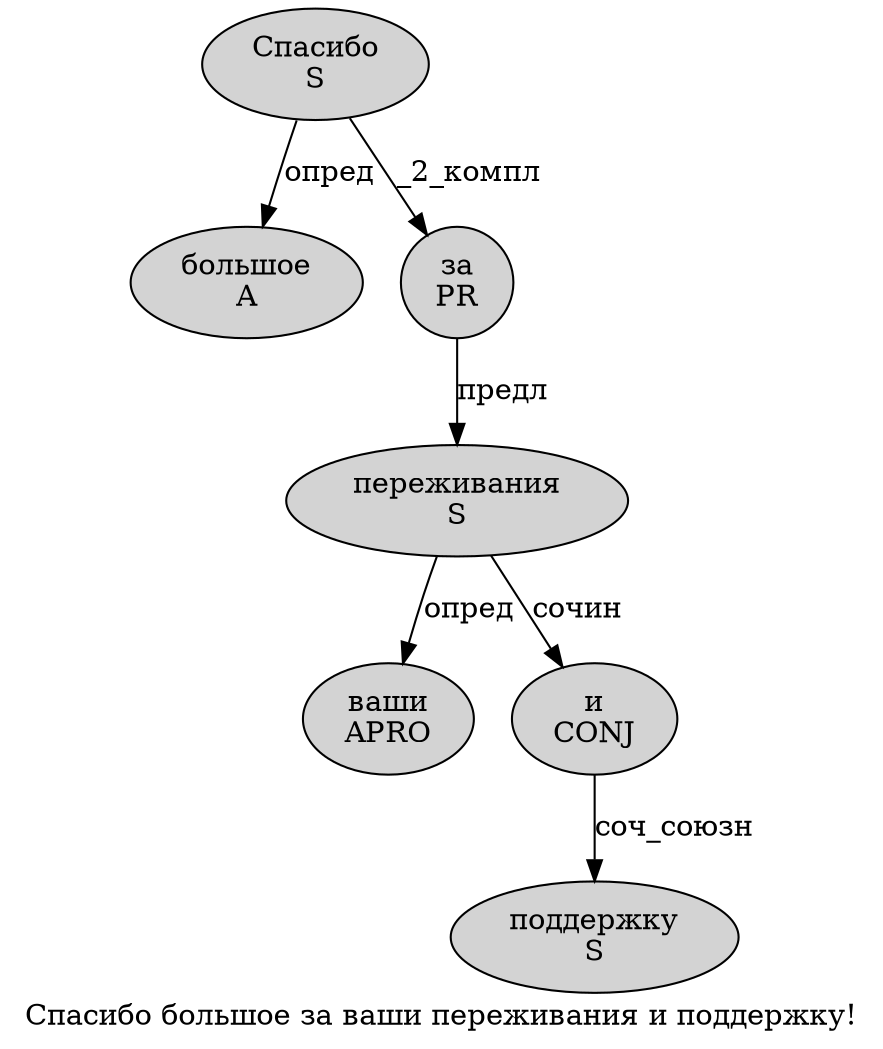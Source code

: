 digraph SENTENCE_312 {
	graph [label="Спасибо большое за ваши переживания и поддержку!"]
	node [style=filled]
		0 [label="Спасибо
S" color="" fillcolor=lightgray penwidth=1 shape=ellipse]
		1 [label="большое
A" color="" fillcolor=lightgray penwidth=1 shape=ellipse]
		2 [label="за
PR" color="" fillcolor=lightgray penwidth=1 shape=ellipse]
		3 [label="ваши
APRO" color="" fillcolor=lightgray penwidth=1 shape=ellipse]
		4 [label="переживания
S" color="" fillcolor=lightgray penwidth=1 shape=ellipse]
		5 [label="и
CONJ" color="" fillcolor=lightgray penwidth=1 shape=ellipse]
		6 [label="поддержку
S" color="" fillcolor=lightgray penwidth=1 shape=ellipse]
			5 -> 6 [label="соч_союзн"]
			4 -> 3 [label="опред"]
			4 -> 5 [label="сочин"]
			0 -> 1 [label="опред"]
			0 -> 2 [label="_2_компл"]
			2 -> 4 [label="предл"]
}